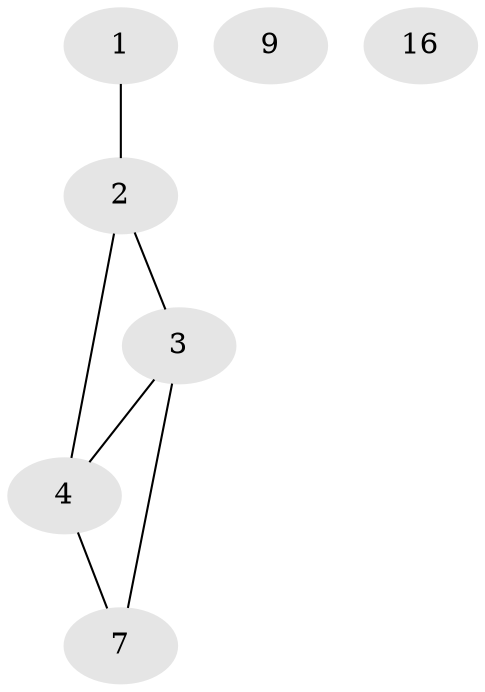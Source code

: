 // Generated by graph-tools (version 1.1) at 2025/46/02/15/25 05:46:28]
// undirected, 7 vertices, 6 edges
graph export_dot {
graph [start="1"]
  node [color=gray90,style=filled];
  1 [super="+6+11"];
  2 [super="+10+14"];
  3 [super="+5+6+8"];
  4 [super="+12+17"];
  7 [super="+20"];
  9 [super="+5+13+18"];
  16 [super="+11+14+19"];
  1 -- 2;
  2 -- 3;
  2 -- 4;
  3 -- 7;
  3 -- 4;
  4 -- 7;
}
